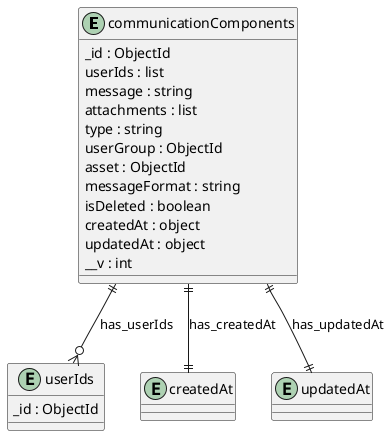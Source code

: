 @startuml communicationComponents_Diagram

entity "communicationComponents" as communicationComponents {
  _id : ObjectId
  userIds : list
  message : string
  attachments : list
  type : string
  userGroup : ObjectId
  asset : ObjectId
  messageFormat : string
  isDeleted : boolean
  createdAt : object
  updatedAt : object
  __v : int
}

entity "userIds" as userIds {
  _id : ObjectId
}

entity "createdAt" as createdAt {
}

entity "updatedAt" as updatedAt {
}

' // Relationships
communicationComponents ||--o{ userIds : has_userIds
communicationComponents ||--|| createdAt : has_createdAt
communicationComponents ||--|| updatedAt : has_updatedAt
@enduml